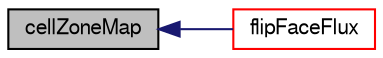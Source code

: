 digraph "cellZoneMap"
{
  bgcolor="transparent";
  edge [fontname="FreeSans",fontsize="10",labelfontname="FreeSans",labelfontsize="10"];
  node [fontname="FreeSans",fontsize="10",shape=record];
  rankdir="LR";
  Node12704 [label="cellZoneMap",height=0.2,width=0.4,color="black", fillcolor="grey75", style="filled", fontcolor="black"];
  Node12704 -> Node12705 [dir="back",color="midnightblue",fontsize="10",style="solid",fontname="FreeSans"];
  Node12705 [label="flipFaceFlux",height=0.2,width=0.4,color="red",URL="$a27386.html#a36bff455c4c32d8244b699fc4c9d096b",tooltip="Map of flipped face flux faces. "];
}
